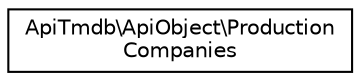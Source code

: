 digraph "Graphical Class Hierarchy"
{
  edge [fontname="Helvetica",fontsize="10",labelfontname="Helvetica",labelfontsize="10"];
  node [fontname="Helvetica",fontsize="10",shape=record];
  rankdir="LR";
  Node0 [label="ApiTmdb\\ApiObject\\Production\lCompanies",height=0.2,width=0.4,color="black", fillcolor="white", style="filled",URL="$classApiTmdb_1_1ApiObject_1_1ProductionCompanies.html"];
}
